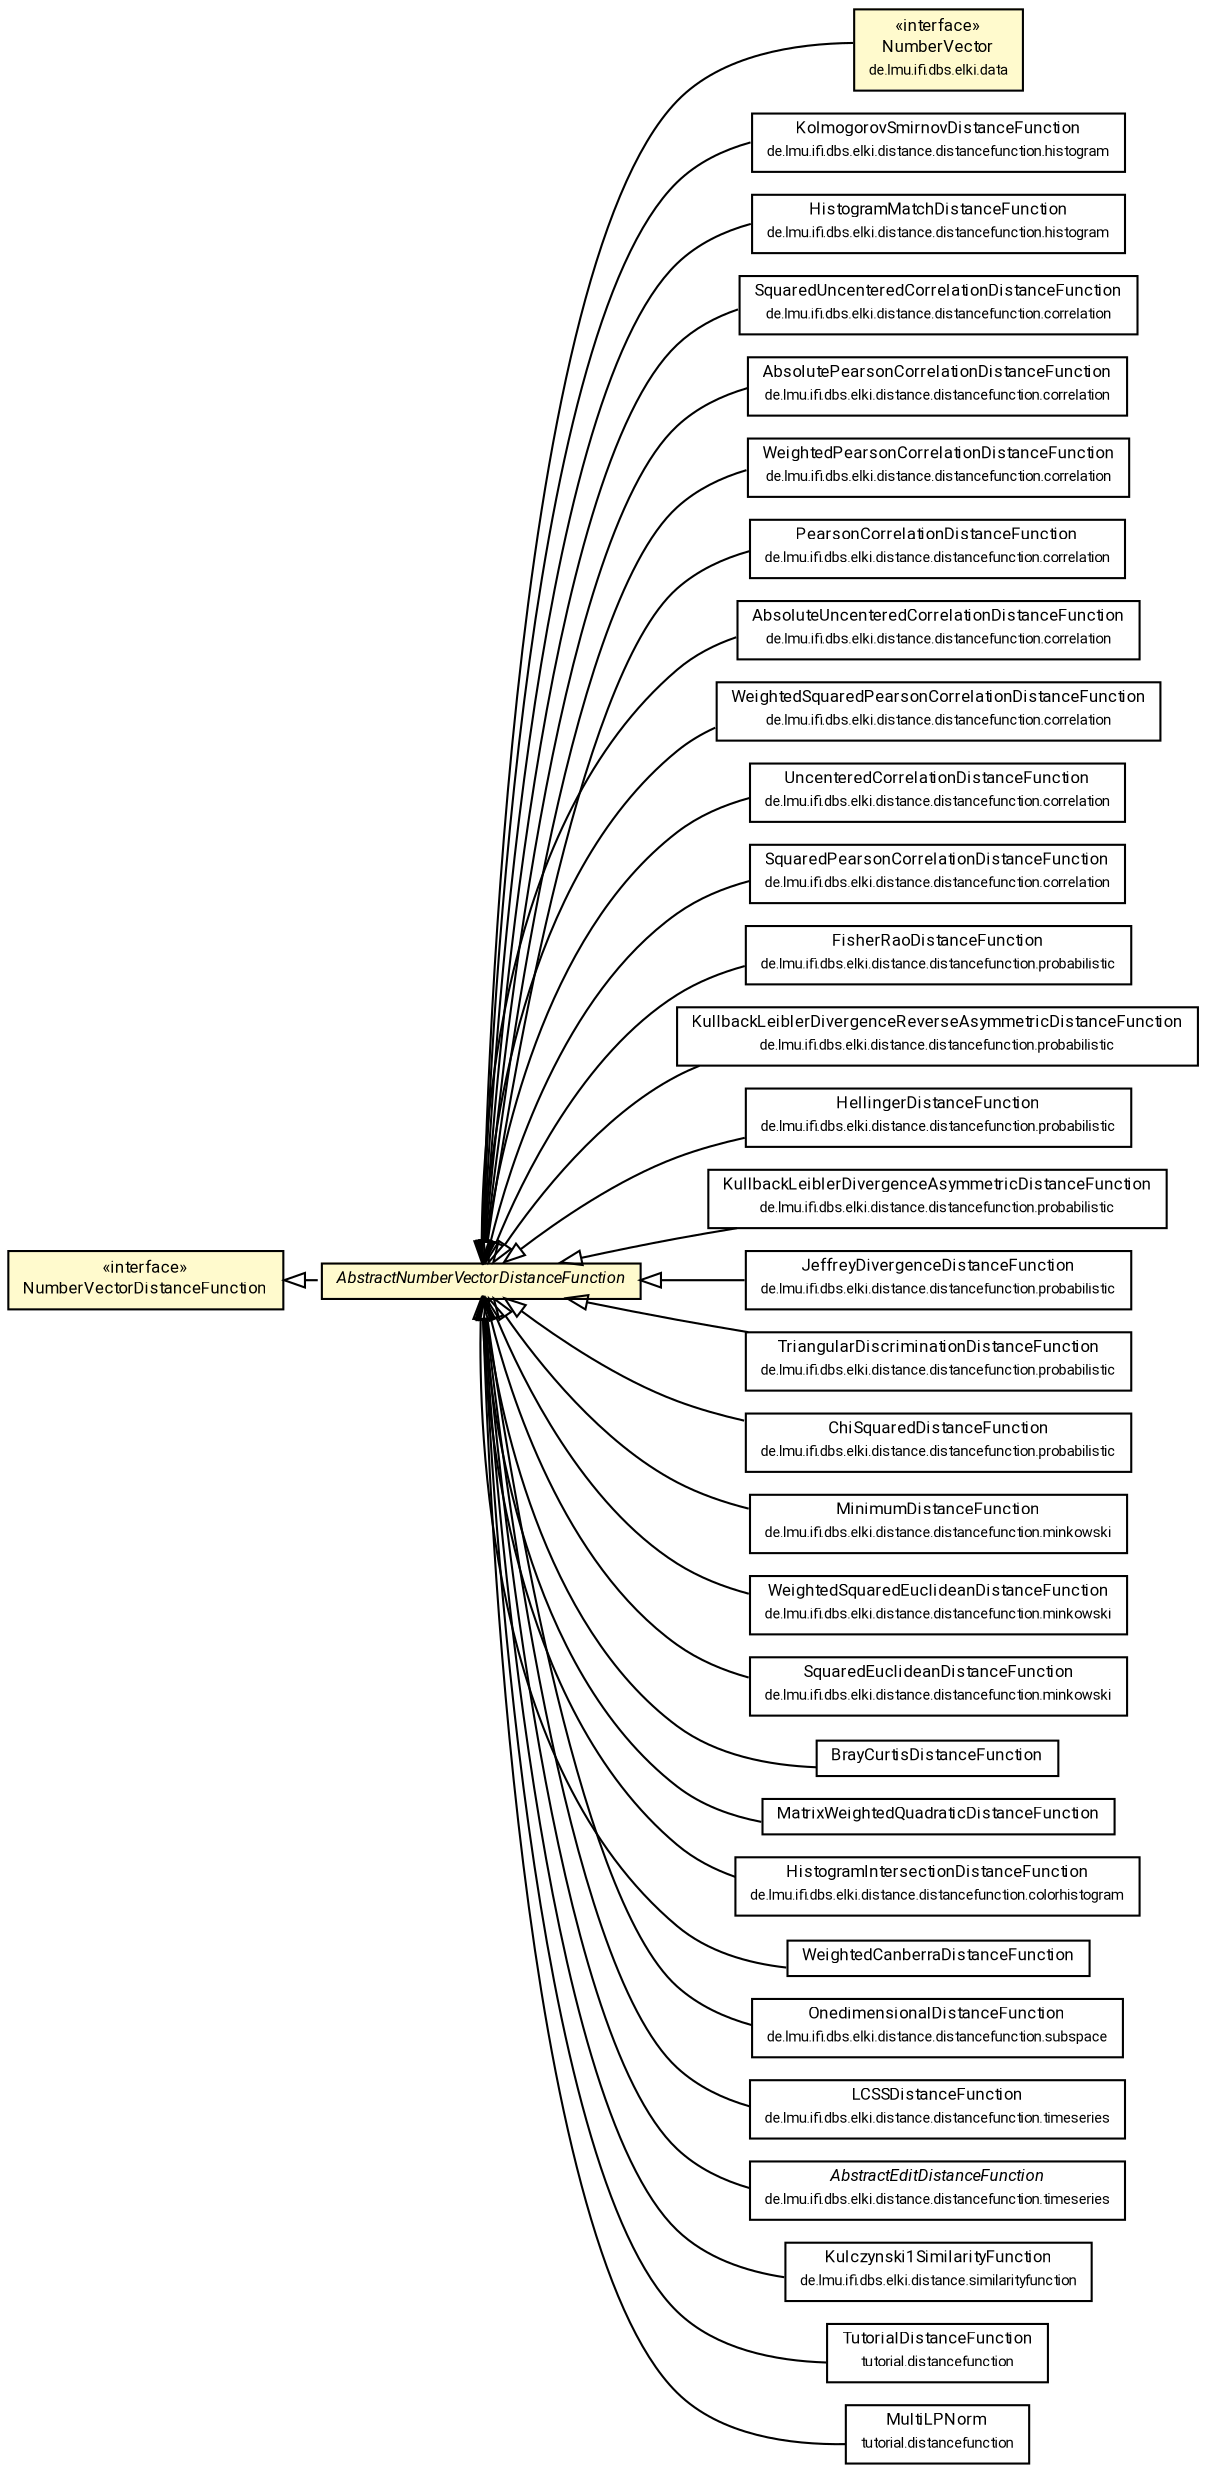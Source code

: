 #!/usr/local/bin/dot
#
# Class diagram 
# Generated by UMLGraph version R5_7_2-60-g0e99a6 (http://www.spinellis.gr/umlgraph/)
#

digraph G {
	graph [fontnames="svg"]
	edge [fontname="Roboto",fontsize=7,labelfontname="Roboto",labelfontsize=7,color="black"];
	node [fontname="Roboto",fontcolor="black",fontsize=8,shape=plaintext,margin=0,width=0,height=0];
	nodesep=0.15;
	ranksep=0.25;
	rankdir=LR;
	// de.lmu.ifi.dbs.elki.distance.distancefunction.NumberVectorDistanceFunction<O>
	c1202577 [label=<<table title="de.lmu.ifi.dbs.elki.distance.distancefunction.NumberVectorDistanceFunction" border="0" cellborder="1" cellspacing="0" cellpadding="2" bgcolor="LemonChiffon" href="NumberVectorDistanceFunction.html" target="_parent">
		<tr><td><table border="0" cellspacing="0" cellpadding="1">
		<tr><td align="center" balign="center"> &#171;interface&#187; </td></tr>
		<tr><td align="center" balign="center"> <font face="Roboto">NumberVectorDistanceFunction</font> </td></tr>
		</table></td></tr>
		</table>>, URL="NumberVectorDistanceFunction.html"];
	// de.lmu.ifi.dbs.elki.data.NumberVector
	c1202637 [label=<<table title="de.lmu.ifi.dbs.elki.data.NumberVector" border="0" cellborder="1" cellspacing="0" cellpadding="2" bgcolor="LemonChiffon" href="../../data/NumberVector.html" target="_parent">
		<tr><td><table border="0" cellspacing="0" cellpadding="1">
		<tr><td align="center" balign="center"> &#171;interface&#187; </td></tr>
		<tr><td align="center" balign="center"> <font face="Roboto">NumberVector</font> </td></tr>
		<tr><td align="center" balign="center"> <font face="Roboto" point-size="7.0">de.lmu.ifi.dbs.elki.data</font> </td></tr>
		</table></td></tr>
		</table>>, URL="../../data/NumberVector.html"];
	// de.lmu.ifi.dbs.elki.distance.distancefunction.histogram.KolmogorovSmirnovDistanceFunction
	c1202882 [label=<<table title="de.lmu.ifi.dbs.elki.distance.distancefunction.histogram.KolmogorovSmirnovDistanceFunction" border="0" cellborder="1" cellspacing="0" cellpadding="2" href="histogram/KolmogorovSmirnovDistanceFunction.html" target="_parent">
		<tr><td><table border="0" cellspacing="0" cellpadding="1">
		<tr><td align="center" balign="center"> <font face="Roboto">KolmogorovSmirnovDistanceFunction</font> </td></tr>
		<tr><td align="center" balign="center"> <font face="Roboto" point-size="7.0">de.lmu.ifi.dbs.elki.distance.distancefunction.histogram</font> </td></tr>
		</table></td></tr>
		</table>>, URL="histogram/KolmogorovSmirnovDistanceFunction.html"];
	// de.lmu.ifi.dbs.elki.distance.distancefunction.histogram.HistogramMatchDistanceFunction
	c1202884 [label=<<table title="de.lmu.ifi.dbs.elki.distance.distancefunction.histogram.HistogramMatchDistanceFunction" border="0" cellborder="1" cellspacing="0" cellpadding="2" href="histogram/HistogramMatchDistanceFunction.html" target="_parent">
		<tr><td><table border="0" cellspacing="0" cellpadding="1">
		<tr><td align="center" balign="center"> <font face="Roboto">HistogramMatchDistanceFunction</font> </td></tr>
		<tr><td align="center" balign="center"> <font face="Roboto" point-size="7.0">de.lmu.ifi.dbs.elki.distance.distancefunction.histogram</font> </td></tr>
		</table></td></tr>
		</table>>, URL="histogram/HistogramMatchDistanceFunction.html"];
	// de.lmu.ifi.dbs.elki.distance.distancefunction.correlation.SquaredUncenteredCorrelationDistanceFunction
	c1202886 [label=<<table title="de.lmu.ifi.dbs.elki.distance.distancefunction.correlation.SquaredUncenteredCorrelationDistanceFunction" border="0" cellborder="1" cellspacing="0" cellpadding="2" href="correlation/SquaredUncenteredCorrelationDistanceFunction.html" target="_parent">
		<tr><td><table border="0" cellspacing="0" cellpadding="1">
		<tr><td align="center" balign="center"> <font face="Roboto">SquaredUncenteredCorrelationDistanceFunction</font> </td></tr>
		<tr><td align="center" balign="center"> <font face="Roboto" point-size="7.0">de.lmu.ifi.dbs.elki.distance.distancefunction.correlation</font> </td></tr>
		</table></td></tr>
		</table>>, URL="correlation/SquaredUncenteredCorrelationDistanceFunction.html"];
	// de.lmu.ifi.dbs.elki.distance.distancefunction.correlation.AbsolutePearsonCorrelationDistanceFunction
	c1202888 [label=<<table title="de.lmu.ifi.dbs.elki.distance.distancefunction.correlation.AbsolutePearsonCorrelationDistanceFunction" border="0" cellborder="1" cellspacing="0" cellpadding="2" href="correlation/AbsolutePearsonCorrelationDistanceFunction.html" target="_parent">
		<tr><td><table border="0" cellspacing="0" cellpadding="1">
		<tr><td align="center" balign="center"> <font face="Roboto">AbsolutePearsonCorrelationDistanceFunction</font> </td></tr>
		<tr><td align="center" balign="center"> <font face="Roboto" point-size="7.0">de.lmu.ifi.dbs.elki.distance.distancefunction.correlation</font> </td></tr>
		</table></td></tr>
		</table>>, URL="correlation/AbsolutePearsonCorrelationDistanceFunction.html"];
	// de.lmu.ifi.dbs.elki.distance.distancefunction.correlation.WeightedPearsonCorrelationDistanceFunction
	c1202890 [label=<<table title="de.lmu.ifi.dbs.elki.distance.distancefunction.correlation.WeightedPearsonCorrelationDistanceFunction" border="0" cellborder="1" cellspacing="0" cellpadding="2" href="correlation/WeightedPearsonCorrelationDistanceFunction.html" target="_parent">
		<tr><td><table border="0" cellspacing="0" cellpadding="1">
		<tr><td align="center" balign="center"> <font face="Roboto">WeightedPearsonCorrelationDistanceFunction</font> </td></tr>
		<tr><td align="center" balign="center"> <font face="Roboto" point-size="7.0">de.lmu.ifi.dbs.elki.distance.distancefunction.correlation</font> </td></tr>
		</table></td></tr>
		</table>>, URL="correlation/WeightedPearsonCorrelationDistanceFunction.html"];
	// de.lmu.ifi.dbs.elki.distance.distancefunction.correlation.PearsonCorrelationDistanceFunction
	c1202892 [label=<<table title="de.lmu.ifi.dbs.elki.distance.distancefunction.correlation.PearsonCorrelationDistanceFunction" border="0" cellborder="1" cellspacing="0" cellpadding="2" href="correlation/PearsonCorrelationDistanceFunction.html" target="_parent">
		<tr><td><table border="0" cellspacing="0" cellpadding="1">
		<tr><td align="center" balign="center"> <font face="Roboto">PearsonCorrelationDistanceFunction</font> </td></tr>
		<tr><td align="center" balign="center"> <font face="Roboto" point-size="7.0">de.lmu.ifi.dbs.elki.distance.distancefunction.correlation</font> </td></tr>
		</table></td></tr>
		</table>>, URL="correlation/PearsonCorrelationDistanceFunction.html"];
	// de.lmu.ifi.dbs.elki.distance.distancefunction.correlation.AbsoluteUncenteredCorrelationDistanceFunction
	c1202894 [label=<<table title="de.lmu.ifi.dbs.elki.distance.distancefunction.correlation.AbsoluteUncenteredCorrelationDistanceFunction" border="0" cellborder="1" cellspacing="0" cellpadding="2" href="correlation/AbsoluteUncenteredCorrelationDistanceFunction.html" target="_parent">
		<tr><td><table border="0" cellspacing="0" cellpadding="1">
		<tr><td align="center" balign="center"> <font face="Roboto">AbsoluteUncenteredCorrelationDistanceFunction</font> </td></tr>
		<tr><td align="center" balign="center"> <font face="Roboto" point-size="7.0">de.lmu.ifi.dbs.elki.distance.distancefunction.correlation</font> </td></tr>
		</table></td></tr>
		</table>>, URL="correlation/AbsoluteUncenteredCorrelationDistanceFunction.html"];
	// de.lmu.ifi.dbs.elki.distance.distancefunction.correlation.WeightedSquaredPearsonCorrelationDistanceFunction
	c1202896 [label=<<table title="de.lmu.ifi.dbs.elki.distance.distancefunction.correlation.WeightedSquaredPearsonCorrelationDistanceFunction" border="0" cellborder="1" cellspacing="0" cellpadding="2" href="correlation/WeightedSquaredPearsonCorrelationDistanceFunction.html" target="_parent">
		<tr><td><table border="0" cellspacing="0" cellpadding="1">
		<tr><td align="center" balign="center"> <font face="Roboto">WeightedSquaredPearsonCorrelationDistanceFunction</font> </td></tr>
		<tr><td align="center" balign="center"> <font face="Roboto" point-size="7.0">de.lmu.ifi.dbs.elki.distance.distancefunction.correlation</font> </td></tr>
		</table></td></tr>
		</table>>, URL="correlation/WeightedSquaredPearsonCorrelationDistanceFunction.html"];
	// de.lmu.ifi.dbs.elki.distance.distancefunction.correlation.UncenteredCorrelationDistanceFunction
	c1202898 [label=<<table title="de.lmu.ifi.dbs.elki.distance.distancefunction.correlation.UncenteredCorrelationDistanceFunction" border="0" cellborder="1" cellspacing="0" cellpadding="2" href="correlation/UncenteredCorrelationDistanceFunction.html" target="_parent">
		<tr><td><table border="0" cellspacing="0" cellpadding="1">
		<tr><td align="center" balign="center"> <font face="Roboto">UncenteredCorrelationDistanceFunction</font> </td></tr>
		<tr><td align="center" balign="center"> <font face="Roboto" point-size="7.0">de.lmu.ifi.dbs.elki.distance.distancefunction.correlation</font> </td></tr>
		</table></td></tr>
		</table>>, URL="correlation/UncenteredCorrelationDistanceFunction.html"];
	// de.lmu.ifi.dbs.elki.distance.distancefunction.correlation.SquaredPearsonCorrelationDistanceFunction
	c1202900 [label=<<table title="de.lmu.ifi.dbs.elki.distance.distancefunction.correlation.SquaredPearsonCorrelationDistanceFunction" border="0" cellborder="1" cellspacing="0" cellpadding="2" href="correlation/SquaredPearsonCorrelationDistanceFunction.html" target="_parent">
		<tr><td><table border="0" cellspacing="0" cellpadding="1">
		<tr><td align="center" balign="center"> <font face="Roboto">SquaredPearsonCorrelationDistanceFunction</font> </td></tr>
		<tr><td align="center" balign="center"> <font face="Roboto" point-size="7.0">de.lmu.ifi.dbs.elki.distance.distancefunction.correlation</font> </td></tr>
		</table></td></tr>
		</table>>, URL="correlation/SquaredPearsonCorrelationDistanceFunction.html"];
	// de.lmu.ifi.dbs.elki.distance.distancefunction.probabilistic.FisherRaoDistanceFunction
	c1202907 [label=<<table title="de.lmu.ifi.dbs.elki.distance.distancefunction.probabilistic.FisherRaoDistanceFunction" border="0" cellborder="1" cellspacing="0" cellpadding="2" href="probabilistic/FisherRaoDistanceFunction.html" target="_parent">
		<tr><td><table border="0" cellspacing="0" cellpadding="1">
		<tr><td align="center" balign="center"> <font face="Roboto">FisherRaoDistanceFunction</font> </td></tr>
		<tr><td align="center" balign="center"> <font face="Roboto" point-size="7.0">de.lmu.ifi.dbs.elki.distance.distancefunction.probabilistic</font> </td></tr>
		</table></td></tr>
		</table>>, URL="probabilistic/FisherRaoDistanceFunction.html"];
	// de.lmu.ifi.dbs.elki.distance.distancefunction.probabilistic.KullbackLeiblerDivergenceReverseAsymmetricDistanceFunction
	c1202909 [label=<<table title="de.lmu.ifi.dbs.elki.distance.distancefunction.probabilistic.KullbackLeiblerDivergenceReverseAsymmetricDistanceFunction" border="0" cellborder="1" cellspacing="0" cellpadding="2" href="probabilistic/KullbackLeiblerDivergenceReverseAsymmetricDistanceFunction.html" target="_parent">
		<tr><td><table border="0" cellspacing="0" cellpadding="1">
		<tr><td align="center" balign="center"> <font face="Roboto">KullbackLeiblerDivergenceReverseAsymmetricDistanceFunction</font> </td></tr>
		<tr><td align="center" balign="center"> <font face="Roboto" point-size="7.0">de.lmu.ifi.dbs.elki.distance.distancefunction.probabilistic</font> </td></tr>
		</table></td></tr>
		</table>>, URL="probabilistic/KullbackLeiblerDivergenceReverseAsymmetricDistanceFunction.html"];
	// de.lmu.ifi.dbs.elki.distance.distancefunction.probabilistic.HellingerDistanceFunction
	c1202911 [label=<<table title="de.lmu.ifi.dbs.elki.distance.distancefunction.probabilistic.HellingerDistanceFunction" border="0" cellborder="1" cellspacing="0" cellpadding="2" href="probabilistic/HellingerDistanceFunction.html" target="_parent">
		<tr><td><table border="0" cellspacing="0" cellpadding="1">
		<tr><td align="center" balign="center"> <font face="Roboto">HellingerDistanceFunction</font> </td></tr>
		<tr><td align="center" balign="center"> <font face="Roboto" point-size="7.0">de.lmu.ifi.dbs.elki.distance.distancefunction.probabilistic</font> </td></tr>
		</table></td></tr>
		</table>>, URL="probabilistic/HellingerDistanceFunction.html"];
	// de.lmu.ifi.dbs.elki.distance.distancefunction.probabilistic.KullbackLeiblerDivergenceAsymmetricDistanceFunction
	c1202915 [label=<<table title="de.lmu.ifi.dbs.elki.distance.distancefunction.probabilistic.KullbackLeiblerDivergenceAsymmetricDistanceFunction" border="0" cellborder="1" cellspacing="0" cellpadding="2" href="probabilistic/KullbackLeiblerDivergenceAsymmetricDistanceFunction.html" target="_parent">
		<tr><td><table border="0" cellspacing="0" cellpadding="1">
		<tr><td align="center" balign="center"> <font face="Roboto">KullbackLeiblerDivergenceAsymmetricDistanceFunction</font> </td></tr>
		<tr><td align="center" balign="center"> <font face="Roboto" point-size="7.0">de.lmu.ifi.dbs.elki.distance.distancefunction.probabilistic</font> </td></tr>
		</table></td></tr>
		</table>>, URL="probabilistic/KullbackLeiblerDivergenceAsymmetricDistanceFunction.html"];
	// de.lmu.ifi.dbs.elki.distance.distancefunction.probabilistic.JeffreyDivergenceDistanceFunction
	c1202917 [label=<<table title="de.lmu.ifi.dbs.elki.distance.distancefunction.probabilistic.JeffreyDivergenceDistanceFunction" border="0" cellborder="1" cellspacing="0" cellpadding="2" href="probabilistic/JeffreyDivergenceDistanceFunction.html" target="_parent">
		<tr><td><table border="0" cellspacing="0" cellpadding="1">
		<tr><td align="center" balign="center"> <font face="Roboto">JeffreyDivergenceDistanceFunction</font> </td></tr>
		<tr><td align="center" balign="center"> <font face="Roboto" point-size="7.0">de.lmu.ifi.dbs.elki.distance.distancefunction.probabilistic</font> </td></tr>
		</table></td></tr>
		</table>>, URL="probabilistic/JeffreyDivergenceDistanceFunction.html"];
	// de.lmu.ifi.dbs.elki.distance.distancefunction.probabilistic.TriangularDiscriminationDistanceFunction
	c1202919 [label=<<table title="de.lmu.ifi.dbs.elki.distance.distancefunction.probabilistic.TriangularDiscriminationDistanceFunction" border="0" cellborder="1" cellspacing="0" cellpadding="2" href="probabilistic/TriangularDiscriminationDistanceFunction.html" target="_parent">
		<tr><td><table border="0" cellspacing="0" cellpadding="1">
		<tr><td align="center" balign="center"> <font face="Roboto">TriangularDiscriminationDistanceFunction</font> </td></tr>
		<tr><td align="center" balign="center"> <font face="Roboto" point-size="7.0">de.lmu.ifi.dbs.elki.distance.distancefunction.probabilistic</font> </td></tr>
		</table></td></tr>
		</table>>, URL="probabilistic/TriangularDiscriminationDistanceFunction.html"];
	// de.lmu.ifi.dbs.elki.distance.distancefunction.probabilistic.ChiSquaredDistanceFunction
	c1202921 [label=<<table title="de.lmu.ifi.dbs.elki.distance.distancefunction.probabilistic.ChiSquaredDistanceFunction" border="0" cellborder="1" cellspacing="0" cellpadding="2" href="probabilistic/ChiSquaredDistanceFunction.html" target="_parent">
		<tr><td><table border="0" cellspacing="0" cellpadding="1">
		<tr><td align="center" balign="center"> <font face="Roboto">ChiSquaredDistanceFunction</font> </td></tr>
		<tr><td align="center" balign="center"> <font face="Roboto" point-size="7.0">de.lmu.ifi.dbs.elki.distance.distancefunction.probabilistic</font> </td></tr>
		</table></td></tr>
		</table>>, URL="probabilistic/ChiSquaredDistanceFunction.html"];
	// de.lmu.ifi.dbs.elki.distance.distancefunction.minkowski.MinimumDistanceFunction
	c1202957 [label=<<table title="de.lmu.ifi.dbs.elki.distance.distancefunction.minkowski.MinimumDistanceFunction" border="0" cellborder="1" cellspacing="0" cellpadding="2" href="minkowski/MinimumDistanceFunction.html" target="_parent">
		<tr><td><table border="0" cellspacing="0" cellpadding="1">
		<tr><td align="center" balign="center"> <font face="Roboto">MinimumDistanceFunction</font> </td></tr>
		<tr><td align="center" balign="center"> <font face="Roboto" point-size="7.0">de.lmu.ifi.dbs.elki.distance.distancefunction.minkowski</font> </td></tr>
		</table></td></tr>
		</table>>, URL="minkowski/MinimumDistanceFunction.html"];
	// de.lmu.ifi.dbs.elki.distance.distancefunction.minkowski.WeightedSquaredEuclideanDistanceFunction
	c1202959 [label=<<table title="de.lmu.ifi.dbs.elki.distance.distancefunction.minkowski.WeightedSquaredEuclideanDistanceFunction" border="0" cellborder="1" cellspacing="0" cellpadding="2" href="minkowski/WeightedSquaredEuclideanDistanceFunction.html" target="_parent">
		<tr><td><table border="0" cellspacing="0" cellpadding="1">
		<tr><td align="center" balign="center"> <font face="Roboto">WeightedSquaredEuclideanDistanceFunction</font> </td></tr>
		<tr><td align="center" balign="center"> <font face="Roboto" point-size="7.0">de.lmu.ifi.dbs.elki.distance.distancefunction.minkowski</font> </td></tr>
		</table></td></tr>
		</table>>, URL="minkowski/WeightedSquaredEuclideanDistanceFunction.html"];
	// de.lmu.ifi.dbs.elki.distance.distancefunction.minkowski.SquaredEuclideanDistanceFunction
	c1202961 [label=<<table title="de.lmu.ifi.dbs.elki.distance.distancefunction.minkowski.SquaredEuclideanDistanceFunction" border="0" cellborder="1" cellspacing="0" cellpadding="2" href="minkowski/SquaredEuclideanDistanceFunction.html" target="_parent">
		<tr><td><table border="0" cellspacing="0" cellpadding="1">
		<tr><td align="center" balign="center"> <font face="Roboto">SquaredEuclideanDistanceFunction</font> </td></tr>
		<tr><td align="center" balign="center"> <font face="Roboto" point-size="7.0">de.lmu.ifi.dbs.elki.distance.distancefunction.minkowski</font> </td></tr>
		</table></td></tr>
		</table>>, URL="minkowski/SquaredEuclideanDistanceFunction.html"];
	// de.lmu.ifi.dbs.elki.distance.distancefunction.BrayCurtisDistanceFunction
	c1202963 [label=<<table title="de.lmu.ifi.dbs.elki.distance.distancefunction.BrayCurtisDistanceFunction" border="0" cellborder="1" cellspacing="0" cellpadding="2" href="BrayCurtisDistanceFunction.html" target="_parent">
		<tr><td><table border="0" cellspacing="0" cellpadding="1">
		<tr><td align="center" balign="center"> <font face="Roboto">BrayCurtisDistanceFunction</font> </td></tr>
		</table></td></tr>
		</table>>, URL="BrayCurtisDistanceFunction.html"];
	// de.lmu.ifi.dbs.elki.distance.distancefunction.MatrixWeightedQuadraticDistanceFunction
	c1202965 [label=<<table title="de.lmu.ifi.dbs.elki.distance.distancefunction.MatrixWeightedQuadraticDistanceFunction" border="0" cellborder="1" cellspacing="0" cellpadding="2" href="MatrixWeightedQuadraticDistanceFunction.html" target="_parent">
		<tr><td><table border="0" cellspacing="0" cellpadding="1">
		<tr><td align="center" balign="center"> <font face="Roboto">MatrixWeightedQuadraticDistanceFunction</font> </td></tr>
		</table></td></tr>
		</table>>, URL="MatrixWeightedQuadraticDistanceFunction.html"];
	// de.lmu.ifi.dbs.elki.distance.distancefunction.colorhistogram.HistogramIntersectionDistanceFunction
	c1202972 [label=<<table title="de.lmu.ifi.dbs.elki.distance.distancefunction.colorhistogram.HistogramIntersectionDistanceFunction" border="0" cellborder="1" cellspacing="0" cellpadding="2" href="colorhistogram/HistogramIntersectionDistanceFunction.html" target="_parent">
		<tr><td><table border="0" cellspacing="0" cellpadding="1">
		<tr><td align="center" balign="center"> <font face="Roboto">HistogramIntersectionDistanceFunction</font> </td></tr>
		<tr><td align="center" balign="center"> <font face="Roboto" point-size="7.0">de.lmu.ifi.dbs.elki.distance.distancefunction.colorhistogram</font> </td></tr>
		</table></td></tr>
		</table>>, URL="colorhistogram/HistogramIntersectionDistanceFunction.html"];
	// de.lmu.ifi.dbs.elki.distance.distancefunction.AbstractNumberVectorDistanceFunction
	c1202980 [label=<<table title="de.lmu.ifi.dbs.elki.distance.distancefunction.AbstractNumberVectorDistanceFunction" border="0" cellborder="1" cellspacing="0" cellpadding="2" bgcolor="lemonChiffon" href="AbstractNumberVectorDistanceFunction.html" target="_parent">
		<tr><td><table border="0" cellspacing="0" cellpadding="1">
		<tr><td align="center" balign="center"> <font face="Roboto"><i>AbstractNumberVectorDistanceFunction</i></font> </td></tr>
		</table></td></tr>
		</table>>, URL="AbstractNumberVectorDistanceFunction.html"];
	// de.lmu.ifi.dbs.elki.distance.distancefunction.WeightedCanberraDistanceFunction
	c1202983 [label=<<table title="de.lmu.ifi.dbs.elki.distance.distancefunction.WeightedCanberraDistanceFunction" border="0" cellborder="1" cellspacing="0" cellpadding="2" href="WeightedCanberraDistanceFunction.html" target="_parent">
		<tr><td><table border="0" cellspacing="0" cellpadding="1">
		<tr><td align="center" balign="center"> <font face="Roboto">WeightedCanberraDistanceFunction</font> </td></tr>
		</table></td></tr>
		</table>>, URL="WeightedCanberraDistanceFunction.html"];
	// de.lmu.ifi.dbs.elki.distance.distancefunction.subspace.OnedimensionalDistanceFunction
	c1202990 [label=<<table title="de.lmu.ifi.dbs.elki.distance.distancefunction.subspace.OnedimensionalDistanceFunction" border="0" cellborder="1" cellspacing="0" cellpadding="2" href="subspace/OnedimensionalDistanceFunction.html" target="_parent">
		<tr><td><table border="0" cellspacing="0" cellpadding="1">
		<tr><td align="center" balign="center"> <font face="Roboto">OnedimensionalDistanceFunction</font> </td></tr>
		<tr><td align="center" balign="center"> <font face="Roboto" point-size="7.0">de.lmu.ifi.dbs.elki.distance.distancefunction.subspace</font> </td></tr>
		</table></td></tr>
		</table>>, URL="subspace/OnedimensionalDistanceFunction.html"];
	// de.lmu.ifi.dbs.elki.distance.distancefunction.timeseries.LCSSDistanceFunction
	c1203003 [label=<<table title="de.lmu.ifi.dbs.elki.distance.distancefunction.timeseries.LCSSDistanceFunction" border="0" cellborder="1" cellspacing="0" cellpadding="2" href="timeseries/LCSSDistanceFunction.html" target="_parent">
		<tr><td><table border="0" cellspacing="0" cellpadding="1">
		<tr><td align="center" balign="center"> <font face="Roboto">LCSSDistanceFunction</font> </td></tr>
		<tr><td align="center" balign="center"> <font face="Roboto" point-size="7.0">de.lmu.ifi.dbs.elki.distance.distancefunction.timeseries</font> </td></tr>
		</table></td></tr>
		</table>>, URL="timeseries/LCSSDistanceFunction.html"];
	// de.lmu.ifi.dbs.elki.distance.distancefunction.timeseries.AbstractEditDistanceFunction
	c1203005 [label=<<table title="de.lmu.ifi.dbs.elki.distance.distancefunction.timeseries.AbstractEditDistanceFunction" border="0" cellborder="1" cellspacing="0" cellpadding="2" href="timeseries/AbstractEditDistanceFunction.html" target="_parent">
		<tr><td><table border="0" cellspacing="0" cellpadding="1">
		<tr><td align="center" balign="center"> <font face="Roboto"><i>AbstractEditDistanceFunction</i></font> </td></tr>
		<tr><td align="center" balign="center"> <font face="Roboto" point-size="7.0">de.lmu.ifi.dbs.elki.distance.distancefunction.timeseries</font> </td></tr>
		</table></td></tr>
		</table>>, URL="timeseries/AbstractEditDistanceFunction.html"];
	// de.lmu.ifi.dbs.elki.distance.similarityfunction.Kulczynski1SimilarityFunction
	c1203036 [label=<<table title="de.lmu.ifi.dbs.elki.distance.similarityfunction.Kulczynski1SimilarityFunction" border="0" cellborder="1" cellspacing="0" cellpadding="2" href="../similarityfunction/Kulczynski1SimilarityFunction.html" target="_parent">
		<tr><td><table border="0" cellspacing="0" cellpadding="1">
		<tr><td align="center" balign="center"> <font face="Roboto">Kulczynski1SimilarityFunction</font> </td></tr>
		<tr><td align="center" balign="center"> <font face="Roboto" point-size="7.0">de.lmu.ifi.dbs.elki.distance.similarityfunction</font> </td></tr>
		</table></td></tr>
		</table>>, URL="../similarityfunction/Kulczynski1SimilarityFunction.html"];
	// tutorial.distancefunction.TutorialDistanceFunction
	c1204609 [label=<<table title="tutorial.distancefunction.TutorialDistanceFunction" border="0" cellborder="1" cellspacing="0" cellpadding="2" href="../../../../../../../tutorial/distancefunction/TutorialDistanceFunction.html" target="_parent">
		<tr><td><table border="0" cellspacing="0" cellpadding="1">
		<tr><td align="center" balign="center"> <font face="Roboto">TutorialDistanceFunction</font> </td></tr>
		<tr><td align="center" balign="center"> <font face="Roboto" point-size="7.0">tutorial.distancefunction</font> </td></tr>
		</table></td></tr>
		</table>>, URL="../../../../../../../tutorial/distancefunction/TutorialDistanceFunction.html"];
	// tutorial.distancefunction.MultiLPNorm
	c1204610 [label=<<table title="tutorial.distancefunction.MultiLPNorm" border="0" cellborder="1" cellspacing="0" cellpadding="2" href="../../../../../../../tutorial/distancefunction/MultiLPNorm.html" target="_parent">
		<tr><td><table border="0" cellspacing="0" cellpadding="1">
		<tr><td align="center" balign="center"> <font face="Roboto">MultiLPNorm</font> </td></tr>
		<tr><td align="center" balign="center"> <font face="Roboto" point-size="7.0">tutorial.distancefunction</font> </td></tr>
		</table></td></tr>
		</table>>, URL="../../../../../../../tutorial/distancefunction/MultiLPNorm.html"];
	// de.lmu.ifi.dbs.elki.distance.distancefunction.histogram.KolmogorovSmirnovDistanceFunction extends de.lmu.ifi.dbs.elki.distance.distancefunction.AbstractNumberVectorDistanceFunction
	c1202980 -> c1202882 [arrowtail=empty,dir=back,weight=10];
	// de.lmu.ifi.dbs.elki.distance.distancefunction.histogram.HistogramMatchDistanceFunction extends de.lmu.ifi.dbs.elki.distance.distancefunction.AbstractNumberVectorDistanceFunction
	c1202980 -> c1202884 [arrowtail=empty,dir=back,weight=10];
	// de.lmu.ifi.dbs.elki.distance.distancefunction.correlation.SquaredUncenteredCorrelationDistanceFunction extends de.lmu.ifi.dbs.elki.distance.distancefunction.AbstractNumberVectorDistanceFunction
	c1202980 -> c1202886 [arrowtail=empty,dir=back,weight=10];
	// de.lmu.ifi.dbs.elki.distance.distancefunction.correlation.AbsolutePearsonCorrelationDistanceFunction extends de.lmu.ifi.dbs.elki.distance.distancefunction.AbstractNumberVectorDistanceFunction
	c1202980 -> c1202888 [arrowtail=empty,dir=back,weight=10];
	// de.lmu.ifi.dbs.elki.distance.distancefunction.correlation.WeightedPearsonCorrelationDistanceFunction extends de.lmu.ifi.dbs.elki.distance.distancefunction.AbstractNumberVectorDistanceFunction
	c1202980 -> c1202890 [arrowtail=empty,dir=back,weight=10];
	// de.lmu.ifi.dbs.elki.distance.distancefunction.correlation.PearsonCorrelationDistanceFunction extends de.lmu.ifi.dbs.elki.distance.distancefunction.AbstractNumberVectorDistanceFunction
	c1202980 -> c1202892 [arrowtail=empty,dir=back,weight=10];
	// de.lmu.ifi.dbs.elki.distance.distancefunction.correlation.AbsoluteUncenteredCorrelationDistanceFunction extends de.lmu.ifi.dbs.elki.distance.distancefunction.AbstractNumberVectorDistanceFunction
	c1202980 -> c1202894 [arrowtail=empty,dir=back,weight=10];
	// de.lmu.ifi.dbs.elki.distance.distancefunction.correlation.WeightedSquaredPearsonCorrelationDistanceFunction extends de.lmu.ifi.dbs.elki.distance.distancefunction.AbstractNumberVectorDistanceFunction
	c1202980 -> c1202896 [arrowtail=empty,dir=back,weight=10];
	// de.lmu.ifi.dbs.elki.distance.distancefunction.correlation.UncenteredCorrelationDistanceFunction extends de.lmu.ifi.dbs.elki.distance.distancefunction.AbstractNumberVectorDistanceFunction
	c1202980 -> c1202898 [arrowtail=empty,dir=back,weight=10];
	// de.lmu.ifi.dbs.elki.distance.distancefunction.correlation.SquaredPearsonCorrelationDistanceFunction extends de.lmu.ifi.dbs.elki.distance.distancefunction.AbstractNumberVectorDistanceFunction
	c1202980 -> c1202900 [arrowtail=empty,dir=back,weight=10];
	// de.lmu.ifi.dbs.elki.distance.distancefunction.probabilistic.FisherRaoDistanceFunction extends de.lmu.ifi.dbs.elki.distance.distancefunction.AbstractNumberVectorDistanceFunction
	c1202980 -> c1202907 [arrowtail=empty,dir=back,weight=10];
	// de.lmu.ifi.dbs.elki.distance.distancefunction.probabilistic.KullbackLeiblerDivergenceReverseAsymmetricDistanceFunction extends de.lmu.ifi.dbs.elki.distance.distancefunction.AbstractNumberVectorDistanceFunction
	c1202980 -> c1202909 [arrowtail=empty,dir=back,weight=10];
	// de.lmu.ifi.dbs.elki.distance.distancefunction.probabilistic.HellingerDistanceFunction extends de.lmu.ifi.dbs.elki.distance.distancefunction.AbstractNumberVectorDistanceFunction
	c1202980 -> c1202911 [arrowtail=empty,dir=back,weight=10];
	// de.lmu.ifi.dbs.elki.distance.distancefunction.probabilistic.KullbackLeiblerDivergenceAsymmetricDistanceFunction extends de.lmu.ifi.dbs.elki.distance.distancefunction.AbstractNumberVectorDistanceFunction
	c1202980 -> c1202915 [arrowtail=empty,dir=back,weight=10];
	// de.lmu.ifi.dbs.elki.distance.distancefunction.probabilistic.JeffreyDivergenceDistanceFunction extends de.lmu.ifi.dbs.elki.distance.distancefunction.AbstractNumberVectorDistanceFunction
	c1202980 -> c1202917 [arrowtail=empty,dir=back,weight=10];
	// de.lmu.ifi.dbs.elki.distance.distancefunction.probabilistic.TriangularDiscriminationDistanceFunction extends de.lmu.ifi.dbs.elki.distance.distancefunction.AbstractNumberVectorDistanceFunction
	c1202980 -> c1202919 [arrowtail=empty,dir=back,weight=10];
	// de.lmu.ifi.dbs.elki.distance.distancefunction.probabilistic.ChiSquaredDistanceFunction extends de.lmu.ifi.dbs.elki.distance.distancefunction.AbstractNumberVectorDistanceFunction
	c1202980 -> c1202921 [arrowtail=empty,dir=back,weight=10];
	// de.lmu.ifi.dbs.elki.distance.distancefunction.minkowski.MinimumDistanceFunction extends de.lmu.ifi.dbs.elki.distance.distancefunction.AbstractNumberVectorDistanceFunction
	c1202980 -> c1202957 [arrowtail=empty,dir=back,weight=10];
	// de.lmu.ifi.dbs.elki.distance.distancefunction.minkowski.WeightedSquaredEuclideanDistanceFunction extends de.lmu.ifi.dbs.elki.distance.distancefunction.AbstractNumberVectorDistanceFunction
	c1202980 -> c1202959 [arrowtail=empty,dir=back,weight=10];
	// de.lmu.ifi.dbs.elki.distance.distancefunction.minkowski.SquaredEuclideanDistanceFunction extends de.lmu.ifi.dbs.elki.distance.distancefunction.AbstractNumberVectorDistanceFunction
	c1202980 -> c1202961 [arrowtail=empty,dir=back,weight=10];
	// de.lmu.ifi.dbs.elki.distance.distancefunction.BrayCurtisDistanceFunction extends de.lmu.ifi.dbs.elki.distance.distancefunction.AbstractNumberVectorDistanceFunction
	c1202980 -> c1202963 [arrowtail=empty,dir=back,weight=10];
	// de.lmu.ifi.dbs.elki.distance.distancefunction.MatrixWeightedQuadraticDistanceFunction extends de.lmu.ifi.dbs.elki.distance.distancefunction.AbstractNumberVectorDistanceFunction
	c1202980 -> c1202965 [arrowtail=empty,dir=back,weight=10];
	// de.lmu.ifi.dbs.elki.distance.distancefunction.colorhistogram.HistogramIntersectionDistanceFunction extends de.lmu.ifi.dbs.elki.distance.distancefunction.AbstractNumberVectorDistanceFunction
	c1202980 -> c1202972 [arrowtail=empty,dir=back,weight=10];
	// de.lmu.ifi.dbs.elki.distance.distancefunction.AbstractNumberVectorDistanceFunction implements de.lmu.ifi.dbs.elki.distance.distancefunction.NumberVectorDistanceFunction<O>
	c1202577 -> c1202980 [arrowtail=empty,style=dashed,dir=back,weight=9];
	// de.lmu.ifi.dbs.elki.distance.distancefunction.AbstractNumberVectorDistanceFunction assoc de.lmu.ifi.dbs.elki.data.NumberVector
	c1202980 -> c1202637 [arrowhead=none,weight=2];
	// de.lmu.ifi.dbs.elki.distance.distancefunction.WeightedCanberraDistanceFunction extends de.lmu.ifi.dbs.elki.distance.distancefunction.AbstractNumberVectorDistanceFunction
	c1202980 -> c1202983 [arrowtail=empty,dir=back,weight=10];
	// de.lmu.ifi.dbs.elki.distance.distancefunction.subspace.OnedimensionalDistanceFunction extends de.lmu.ifi.dbs.elki.distance.distancefunction.AbstractNumberVectorDistanceFunction
	c1202980 -> c1202990 [arrowtail=empty,dir=back,weight=10];
	// de.lmu.ifi.dbs.elki.distance.distancefunction.timeseries.LCSSDistanceFunction extends de.lmu.ifi.dbs.elki.distance.distancefunction.AbstractNumberVectorDistanceFunction
	c1202980 -> c1203003 [arrowtail=empty,dir=back,weight=10];
	// de.lmu.ifi.dbs.elki.distance.distancefunction.timeseries.AbstractEditDistanceFunction extends de.lmu.ifi.dbs.elki.distance.distancefunction.AbstractNumberVectorDistanceFunction
	c1202980 -> c1203005 [arrowtail=empty,dir=back,weight=10];
	// de.lmu.ifi.dbs.elki.distance.similarityfunction.Kulczynski1SimilarityFunction extends de.lmu.ifi.dbs.elki.distance.distancefunction.AbstractNumberVectorDistanceFunction
	c1202980 -> c1203036 [arrowtail=empty,dir=back,weight=10];
	// tutorial.distancefunction.TutorialDistanceFunction extends de.lmu.ifi.dbs.elki.distance.distancefunction.AbstractNumberVectorDistanceFunction
	c1202980 -> c1204609 [arrowtail=empty,dir=back,weight=10];
	// tutorial.distancefunction.MultiLPNorm extends de.lmu.ifi.dbs.elki.distance.distancefunction.AbstractNumberVectorDistanceFunction
	c1202980 -> c1204610 [arrowtail=empty,dir=back,weight=10];
}

